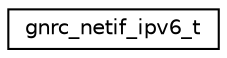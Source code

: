digraph "Graphical Class Hierarchy"
{
 // LATEX_PDF_SIZE
  edge [fontname="Helvetica",fontsize="10",labelfontname="Helvetica",labelfontsize="10"];
  node [fontname="Helvetica",fontsize="10",shape=record];
  rankdir="LR";
  Node0 [label="gnrc_netif_ipv6_t",height=0.2,width=0.4,color="black", fillcolor="white", style="filled",URL="$structgnrc__netif__ipv6__t.html",tooltip="IPv6 component for gnrc_netif_t."];
}
